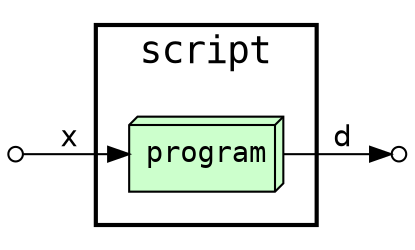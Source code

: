 digraph Workflow {
rankdir=LR
graph[fontname=Courier]
edge[fontname=Helvetica]
node[fontname=Courier]
node[shape=circle style="filled" fillcolor="#FFFFFF" peripheries=1 label="" width=0.1]
node1
node2
subgraph cluster0 {
label="script"
penwidth=2
fontsize=18
subgraph cluster1 {
label=""
color="white"
node[shape=box3d style="filled" fillcolor="#CCFFCC" peripheries=1 label="" width=0.1]
node3 [label="program"]
node[shape=box style="filled" fillcolor="#CCFFCC" peripheries=2 label="" width=0.1]
}}
node3 -> node2 [label="d"]
node1 -> node3 [label="x"]
}
